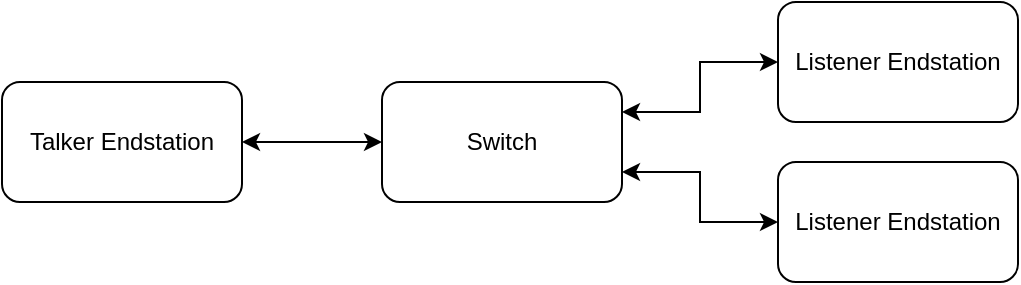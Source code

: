 <mxfile version="24.6.4" type="device">
  <diagram name="Seite-1" id="V0io5-fUyLNlmQsuhCgs">
    <mxGraphModel dx="580" dy="397" grid="1" gridSize="10" guides="1" tooltips="1" connect="1" arrows="1" fold="1" page="1" pageScale="1" pageWidth="827" pageHeight="1169" math="0" shadow="0">
      <root>
        <mxCell id="0" />
        <mxCell id="1" parent="0" />
        <mxCell id="SLQnqngmmRAoGBb9Flu2-2" value="Switch" style="rounded=1;whiteSpace=wrap;html=1;" parent="1" vertex="1">
          <mxGeometry x="340" y="150" width="120" height="60" as="geometry" />
        </mxCell>
        <mxCell id="SLQnqngmmRAoGBb9Flu2-7" style="edgeStyle=orthogonalEdgeStyle;rounded=0;orthogonalLoop=1;jettySize=auto;html=1;exitX=1;exitY=0.5;exitDx=0;exitDy=0;entryX=0;entryY=0.5;entryDx=0;entryDy=0;startArrow=classic;startFill=1;" parent="1" source="SLQnqngmmRAoGBb9Flu2-3" target="SLQnqngmmRAoGBb9Flu2-2" edge="1">
          <mxGeometry relative="1" as="geometry" />
        </mxCell>
        <mxCell id="SLQnqngmmRAoGBb9Flu2-15" style="edgeStyle=orthogonalEdgeStyle;rounded=0;orthogonalLoop=1;jettySize=auto;html=1;exitX=0;exitY=0.5;exitDx=0;exitDy=0;entryX=1;entryY=0.75;entryDx=0;entryDy=0;startArrow=classic;startFill=1;" parent="1" source="SLQnqngmmRAoGBb9Flu2-12" target="SLQnqngmmRAoGBb9Flu2-2" edge="1">
          <mxGeometry relative="1" as="geometry" />
        </mxCell>
        <mxCell id="SLQnqngmmRAoGBb9Flu2-16" style="edgeStyle=orthogonalEdgeStyle;rounded=0;orthogonalLoop=1;jettySize=auto;html=1;exitX=0;exitY=0.5;exitDx=0;exitDy=0;entryX=1;entryY=0.25;entryDx=0;entryDy=0;startArrow=classic;startFill=1;" parent="1" source="SLQnqngmmRAoGBb9Flu2-13" target="SLQnqngmmRAoGBb9Flu2-2" edge="1">
          <mxGeometry relative="1" as="geometry" />
        </mxCell>
        <mxCell id="SLQnqngmmRAoGBb9Flu2-3" value="Talker Endstation" style="rounded=1;whiteSpace=wrap;html=1;align=center;" parent="1" vertex="1">
          <mxGeometry x="150" y="150" width="120" height="60" as="geometry" />
        </mxCell>
        <mxCell id="SLQnqngmmRAoGBb9Flu2-12" value="Listener Endstation" style="rounded=1;whiteSpace=wrap;html=1;align=center;" parent="1" vertex="1">
          <mxGeometry x="538" y="190" width="120" height="60" as="geometry" />
        </mxCell>
        <mxCell id="SLQnqngmmRAoGBb9Flu2-13" value="&lt;div&gt;Listener Endstation&lt;/div&gt;" style="rounded=1;whiteSpace=wrap;html=1;align=center;" parent="1" vertex="1">
          <mxGeometry x="538" y="110" width="120" height="60" as="geometry" />
        </mxCell>
      </root>
    </mxGraphModel>
  </diagram>
</mxfile>
